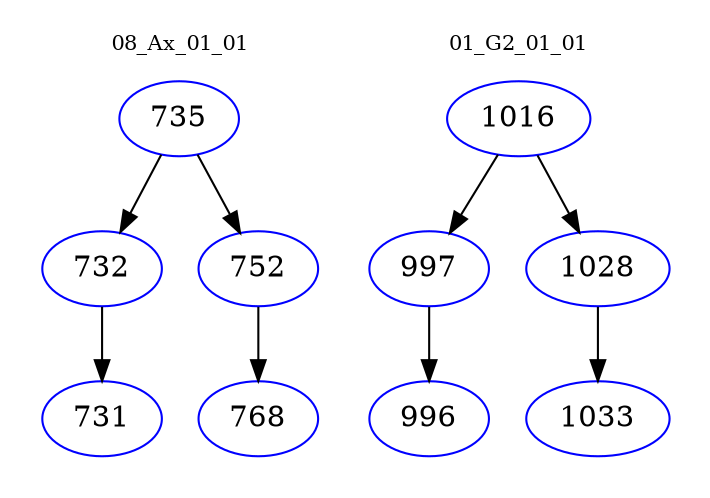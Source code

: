 digraph{
subgraph cluster_0 {
color = white
label = "08_Ax_01_01";
fontsize=10;
T0_735 [label="735", color="blue"]
T0_735 -> T0_732 [color="black"]
T0_732 [label="732", color="blue"]
T0_732 -> T0_731 [color="black"]
T0_731 [label="731", color="blue"]
T0_735 -> T0_752 [color="black"]
T0_752 [label="752", color="blue"]
T0_752 -> T0_768 [color="black"]
T0_768 [label="768", color="blue"]
}
subgraph cluster_1 {
color = white
label = "01_G2_01_01";
fontsize=10;
T1_1016 [label="1016", color="blue"]
T1_1016 -> T1_997 [color="black"]
T1_997 [label="997", color="blue"]
T1_997 -> T1_996 [color="black"]
T1_996 [label="996", color="blue"]
T1_1016 -> T1_1028 [color="black"]
T1_1028 [label="1028", color="blue"]
T1_1028 -> T1_1033 [color="black"]
T1_1033 [label="1033", color="blue"]
}
}
